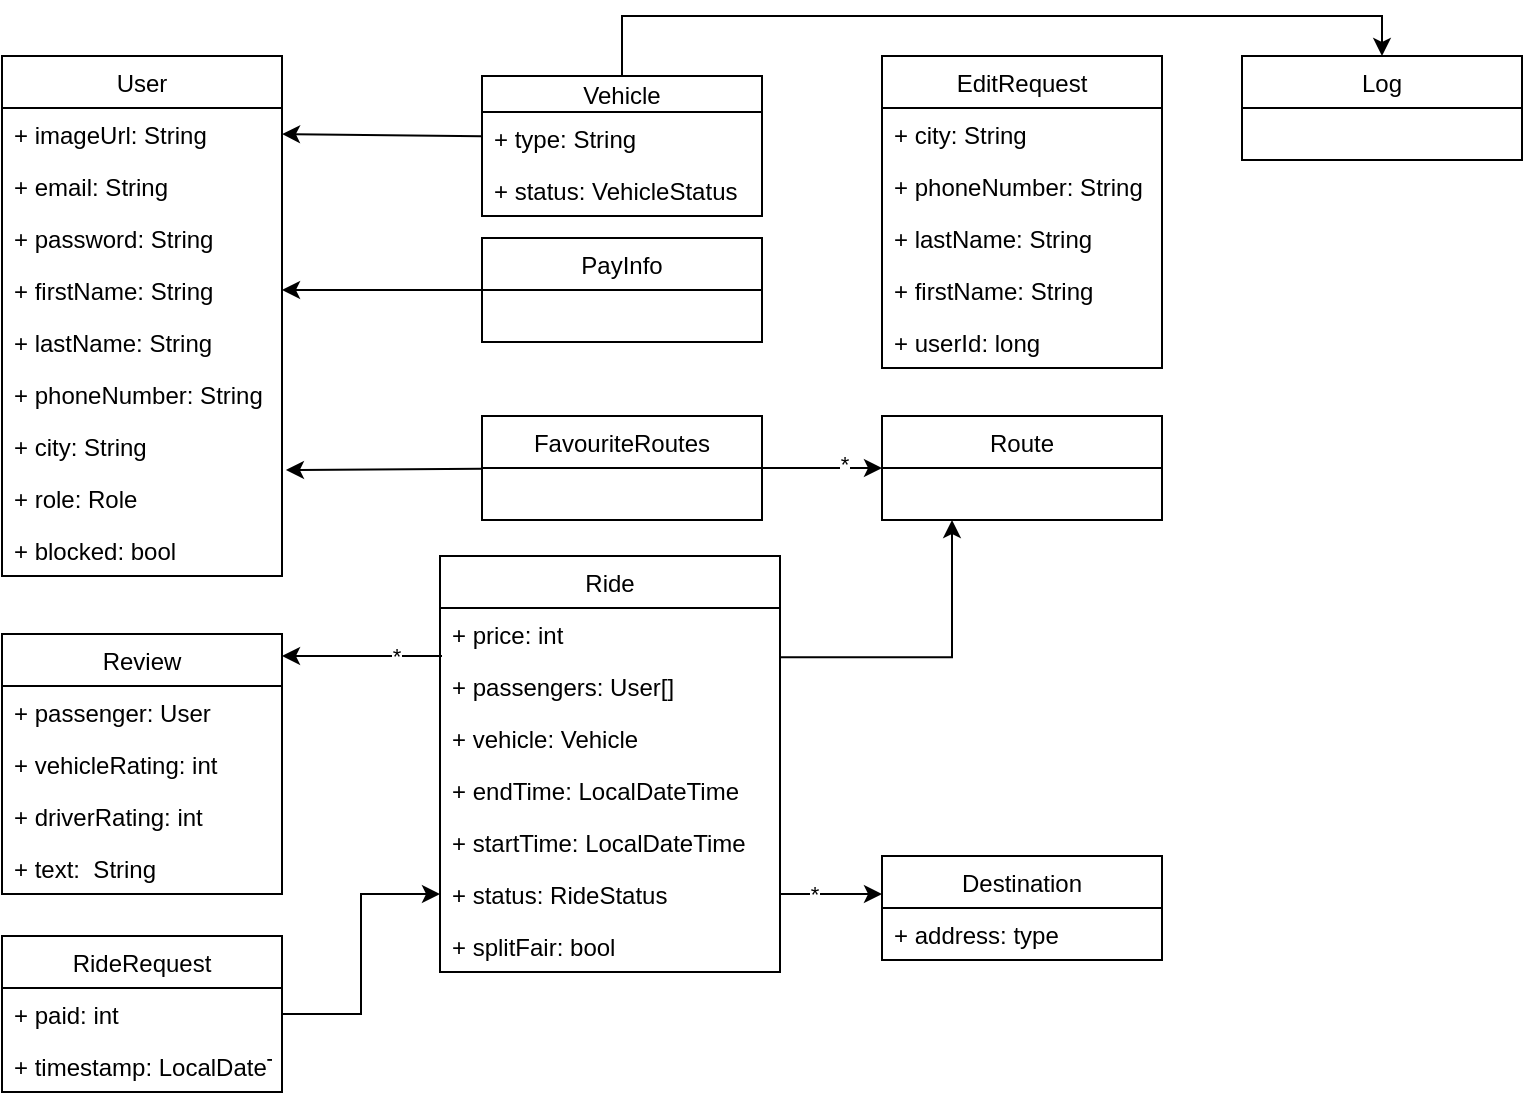 <mxfile version="20.4.1" type="github">
  <diagram id="C5RBs43oDa-KdzZeNtuy" name="Class Diagram">
    <mxGraphModel dx="1038" dy="547" grid="1" gridSize="10" guides="1" tooltips="1" connect="1" arrows="1" fold="1" page="1" pageScale="1" pageWidth="827" pageHeight="1169" math="0" shadow="0">
      <root>
        <mxCell id="WIyWlLk6GJQsqaUBKTNV-0" />
        <mxCell id="WIyWlLk6GJQsqaUBKTNV-1" parent="WIyWlLk6GJQsqaUBKTNV-0" />
        <mxCell id="1hXaBC5g1eEKrx8nEejY-0" value="User" style="swimlane;fontStyle=0;childLayout=stackLayout;horizontal=1;startSize=26;fillColor=none;horizontalStack=0;resizeParent=1;resizeParentMax=0;resizeLast=0;collapsible=1;marginBottom=0;" vertex="1" parent="WIyWlLk6GJQsqaUBKTNV-1">
          <mxGeometry x="40" y="40" width="140" height="260" as="geometry" />
        </mxCell>
        <mxCell id="1hXaBC5g1eEKrx8nEejY-54" value="+ imageUrl: String" style="text;strokeColor=none;fillColor=none;align=left;verticalAlign=top;spacingLeft=4;spacingRight=4;overflow=hidden;rotatable=0;points=[[0,0.5],[1,0.5]];portConstraint=eastwest;" vertex="1" parent="1hXaBC5g1eEKrx8nEejY-0">
          <mxGeometry y="26" width="140" height="26" as="geometry" />
        </mxCell>
        <mxCell id="1hXaBC5g1eEKrx8nEejY-1" value="+ email: String" style="text;strokeColor=none;fillColor=none;align=left;verticalAlign=top;spacingLeft=4;spacingRight=4;overflow=hidden;rotatable=0;points=[[0,0.5],[1,0.5]];portConstraint=eastwest;" vertex="1" parent="1hXaBC5g1eEKrx8nEejY-0">
          <mxGeometry y="52" width="140" height="26" as="geometry" />
        </mxCell>
        <mxCell id="1hXaBC5g1eEKrx8nEejY-2" value="+ password: String" style="text;strokeColor=none;fillColor=none;align=left;verticalAlign=top;spacingLeft=4;spacingRight=4;overflow=hidden;rotatable=0;points=[[0,0.5],[1,0.5]];portConstraint=eastwest;" vertex="1" parent="1hXaBC5g1eEKrx8nEejY-0">
          <mxGeometry y="78" width="140" height="26" as="geometry" />
        </mxCell>
        <mxCell id="1hXaBC5g1eEKrx8nEejY-3" value="+ firstName: String" style="text;strokeColor=none;fillColor=none;align=left;verticalAlign=top;spacingLeft=4;spacingRight=4;overflow=hidden;rotatable=0;points=[[0,0.5],[1,0.5]];portConstraint=eastwest;" vertex="1" parent="1hXaBC5g1eEKrx8nEejY-0">
          <mxGeometry y="104" width="140" height="26" as="geometry" />
        </mxCell>
        <mxCell id="1hXaBC5g1eEKrx8nEejY-4" value="+ lastName: String" style="text;strokeColor=none;fillColor=none;align=left;verticalAlign=top;spacingLeft=4;spacingRight=4;overflow=hidden;rotatable=0;points=[[0,0.5],[1,0.5]];portConstraint=eastwest;" vertex="1" parent="1hXaBC5g1eEKrx8nEejY-0">
          <mxGeometry y="130" width="140" height="26" as="geometry" />
        </mxCell>
        <mxCell id="1hXaBC5g1eEKrx8nEejY-6" value="+ phoneNumber: String" style="text;strokeColor=none;fillColor=none;align=left;verticalAlign=top;spacingLeft=4;spacingRight=4;overflow=hidden;rotatable=0;points=[[0,0.5],[1,0.5]];portConstraint=eastwest;" vertex="1" parent="1hXaBC5g1eEKrx8nEejY-0">
          <mxGeometry y="156" width="140" height="26" as="geometry" />
        </mxCell>
        <mxCell id="1hXaBC5g1eEKrx8nEejY-5" value="+ city: String" style="text;strokeColor=none;fillColor=none;align=left;verticalAlign=top;spacingLeft=4;spacingRight=4;overflow=hidden;rotatable=0;points=[[0,0.5],[1,0.5]];portConstraint=eastwest;" vertex="1" parent="1hXaBC5g1eEKrx8nEejY-0">
          <mxGeometry y="182" width="140" height="26" as="geometry" />
        </mxCell>
        <mxCell id="1hXaBC5g1eEKrx8nEejY-7" value="+ role: Role" style="text;strokeColor=none;fillColor=none;align=left;verticalAlign=top;spacingLeft=4;spacingRight=4;overflow=hidden;rotatable=0;points=[[0,0.5],[1,0.5]];portConstraint=eastwest;" vertex="1" parent="1hXaBC5g1eEKrx8nEejY-0">
          <mxGeometry y="208" width="140" height="26" as="geometry" />
        </mxCell>
        <mxCell id="1hXaBC5g1eEKrx8nEejY-85" value="+ blocked: bool" style="text;strokeColor=none;fillColor=none;align=left;verticalAlign=top;spacingLeft=4;spacingRight=4;overflow=hidden;rotatable=0;points=[[0,0.5],[1,0.5]];portConstraint=eastwest;" vertex="1" parent="1hXaBC5g1eEKrx8nEejY-0">
          <mxGeometry y="234" width="140" height="26" as="geometry" />
        </mxCell>
        <mxCell id="1hXaBC5g1eEKrx8nEejY-90" style="edgeStyle=orthogonalEdgeStyle;rounded=0;orthogonalLoop=1;jettySize=auto;html=1;entryX=0.5;entryY=0;entryDx=0;entryDy=0;startArrow=none;startFill=0;exitX=0.5;exitY=0;exitDx=0;exitDy=0;" edge="1" parent="WIyWlLk6GJQsqaUBKTNV-1" source="1hXaBC5g1eEKrx8nEejY-8" target="1hXaBC5g1eEKrx8nEejY-86">
          <mxGeometry relative="1" as="geometry" />
        </mxCell>
        <mxCell id="1hXaBC5g1eEKrx8nEejY-8" value="Vehicle" style="swimlane;fontStyle=0;childLayout=stackLayout;horizontal=1;startSize=18;fillColor=none;horizontalStack=0;resizeParent=1;resizeParentMax=0;resizeLast=0;collapsible=1;marginBottom=0;" vertex="1" parent="WIyWlLk6GJQsqaUBKTNV-1">
          <mxGeometry x="280" y="50" width="140" height="70" as="geometry" />
        </mxCell>
        <mxCell id="1hXaBC5g1eEKrx8nEejY-11" value="+ type: String" style="text;strokeColor=none;fillColor=none;align=left;verticalAlign=top;spacingLeft=4;spacingRight=4;overflow=hidden;rotatable=0;points=[[0,0.5],[1,0.5]];portConstraint=eastwest;" vertex="1" parent="1hXaBC5g1eEKrx8nEejY-8">
          <mxGeometry y="18" width="140" height="26" as="geometry" />
        </mxCell>
        <mxCell id="1hXaBC5g1eEKrx8nEejY-40" value="+ status: VehicleStatus" style="text;strokeColor=none;fillColor=none;align=left;verticalAlign=top;spacingLeft=4;spacingRight=4;overflow=hidden;rotatable=0;points=[[0,0.5],[1,0.5]];portConstraint=eastwest;" vertex="1" parent="1hXaBC5g1eEKrx8nEejY-8">
          <mxGeometry y="44" width="140" height="26" as="geometry" />
        </mxCell>
        <mxCell id="1hXaBC5g1eEKrx8nEejY-12" style="rounded=0;orthogonalLoop=1;jettySize=auto;html=1;entryX=1;entryY=0.5;entryDx=0;entryDy=0;" edge="1" parent="WIyWlLk6GJQsqaUBKTNV-1" source="1hXaBC5g1eEKrx8nEejY-11" target="1hXaBC5g1eEKrx8nEejY-54">
          <mxGeometry relative="1" as="geometry" />
        </mxCell>
        <mxCell id="1hXaBC5g1eEKrx8nEejY-17" style="edgeStyle=orthogonalEdgeStyle;rounded=0;orthogonalLoop=1;jettySize=auto;html=1;entryX=1;entryY=0.5;entryDx=0;entryDy=0;" edge="1" parent="WIyWlLk6GJQsqaUBKTNV-1" source="1hXaBC5g1eEKrx8nEejY-13" target="1hXaBC5g1eEKrx8nEejY-3">
          <mxGeometry relative="1" as="geometry">
            <mxPoint x="210" y="157" as="targetPoint" />
            <Array as="points" />
          </mxGeometry>
        </mxCell>
        <mxCell id="1hXaBC5g1eEKrx8nEejY-13" value="PayInfo" style="swimlane;fontStyle=0;childLayout=stackLayout;horizontal=1;startSize=26;fillColor=none;horizontalStack=0;resizeParent=1;resizeParentMax=0;resizeLast=0;collapsible=1;marginBottom=0;" vertex="1" parent="WIyWlLk6GJQsqaUBKTNV-1">
          <mxGeometry x="280" y="131" width="140" height="52" as="geometry" />
        </mxCell>
        <mxCell id="1hXaBC5g1eEKrx8nEejY-72" style="edgeStyle=orthogonalEdgeStyle;rounded=0;orthogonalLoop=1;jettySize=auto;html=1;entryX=0.25;entryY=1;entryDx=0;entryDy=0;startArrow=none;startFill=0;exitX=1.001;exitY=0.946;exitDx=0;exitDy=0;exitPerimeter=0;" edge="1" parent="WIyWlLk6GJQsqaUBKTNV-1" source="1hXaBC5g1eEKrx8nEejY-19" target="1hXaBC5g1eEKrx8nEejY-70">
          <mxGeometry relative="1" as="geometry" />
        </mxCell>
        <mxCell id="1hXaBC5g1eEKrx8nEejY-18" value="Ride" style="swimlane;fontStyle=0;childLayout=stackLayout;horizontal=1;startSize=26;fillColor=none;horizontalStack=0;resizeParent=1;resizeParentMax=0;resizeLast=0;collapsible=1;marginBottom=0;" vertex="1" parent="WIyWlLk6GJQsqaUBKTNV-1">
          <mxGeometry x="259" y="290" width="170" height="208" as="geometry" />
        </mxCell>
        <mxCell id="1hXaBC5g1eEKrx8nEejY-19" value="+ price: int" style="text;strokeColor=none;fillColor=none;align=left;verticalAlign=top;spacingLeft=4;spacingRight=4;overflow=hidden;rotatable=0;points=[[0,0.5],[1,0.5]];portConstraint=eastwest;" vertex="1" parent="1hXaBC5g1eEKrx8nEejY-18">
          <mxGeometry y="26" width="170" height="26" as="geometry" />
        </mxCell>
        <mxCell id="1hXaBC5g1eEKrx8nEejY-23" value="+ passengers: User[]" style="text;strokeColor=none;fillColor=none;align=left;verticalAlign=top;spacingLeft=4;spacingRight=4;overflow=hidden;rotatable=0;points=[[0,0.5],[1,0.5]];portConstraint=eastwest;" vertex="1" parent="1hXaBC5g1eEKrx8nEejY-18">
          <mxGeometry y="52" width="170" height="26" as="geometry" />
        </mxCell>
        <mxCell id="1hXaBC5g1eEKrx8nEejY-24" value="+ vehicle: Vehicle" style="text;strokeColor=none;fillColor=none;align=left;verticalAlign=top;spacingLeft=4;spacingRight=4;overflow=hidden;rotatable=0;points=[[0,0.5],[1,0.5]];portConstraint=eastwest;" vertex="1" parent="1hXaBC5g1eEKrx8nEejY-18">
          <mxGeometry y="78" width="170" height="26" as="geometry" />
        </mxCell>
        <mxCell id="1hXaBC5g1eEKrx8nEejY-30" value="+ endTime: LocalDateTime" style="text;strokeColor=none;fillColor=none;align=left;verticalAlign=top;spacingLeft=4;spacingRight=4;overflow=hidden;rotatable=0;points=[[0,0.5],[1,0.5]];portConstraint=eastwest;" vertex="1" parent="1hXaBC5g1eEKrx8nEejY-18">
          <mxGeometry y="104" width="170" height="26" as="geometry" />
        </mxCell>
        <mxCell id="1hXaBC5g1eEKrx8nEejY-27" value="+ startTime: LocalDateTime" style="text;strokeColor=none;fillColor=none;align=left;verticalAlign=top;spacingLeft=4;spacingRight=4;overflow=hidden;rotatable=0;points=[[0,0.5],[1,0.5]];portConstraint=eastwest;" vertex="1" parent="1hXaBC5g1eEKrx8nEejY-18">
          <mxGeometry y="130" width="170" height="26" as="geometry" />
        </mxCell>
        <mxCell id="1hXaBC5g1eEKrx8nEejY-39" value="+ status: RideStatus" style="text;strokeColor=none;fillColor=none;align=left;verticalAlign=top;spacingLeft=4;spacingRight=4;overflow=hidden;rotatable=0;points=[[0,0.5],[1,0.5]];portConstraint=eastwest;" vertex="1" parent="1hXaBC5g1eEKrx8nEejY-18">
          <mxGeometry y="156" width="170" height="26" as="geometry" />
        </mxCell>
        <mxCell id="1hXaBC5g1eEKrx8nEejY-43" value="+ splitFair: bool" style="text;strokeColor=none;fillColor=none;align=left;verticalAlign=top;spacingLeft=4;spacingRight=4;overflow=hidden;rotatable=0;points=[[0,0.5],[1,0.5]];portConstraint=eastwest;" vertex="1" parent="1hXaBC5g1eEKrx8nEejY-18">
          <mxGeometry y="182" width="170" height="26" as="geometry" />
        </mxCell>
        <mxCell id="1hXaBC5g1eEKrx8nEejY-34" value="Destination" style="swimlane;fontStyle=0;childLayout=stackLayout;horizontal=1;startSize=26;fillColor=none;horizontalStack=0;resizeParent=1;resizeParentMax=0;resizeLast=0;collapsible=1;marginBottom=0;" vertex="1" parent="WIyWlLk6GJQsqaUBKTNV-1">
          <mxGeometry x="480" y="440" width="140" height="52" as="geometry" />
        </mxCell>
        <mxCell id="1hXaBC5g1eEKrx8nEejY-37" value="+ address: type" style="text;strokeColor=none;fillColor=none;align=left;verticalAlign=top;spacingLeft=4;spacingRight=4;overflow=hidden;rotatable=0;points=[[0,0.5],[1,0.5]];portConstraint=eastwest;" vertex="1" parent="1hXaBC5g1eEKrx8nEejY-34">
          <mxGeometry y="26" width="140" height="26" as="geometry" />
        </mxCell>
        <mxCell id="1hXaBC5g1eEKrx8nEejY-41" style="rounded=0;orthogonalLoop=1;jettySize=auto;html=1;startArrow=none;startFill=0;exitX=1;exitY=0.5;exitDx=0;exitDy=0;" edge="1" parent="WIyWlLk6GJQsqaUBKTNV-1" source="1hXaBC5g1eEKrx8nEejY-39">
          <mxGeometry relative="1" as="geometry">
            <mxPoint x="430" y="480" as="sourcePoint" />
            <mxPoint x="480" y="459" as="targetPoint" />
          </mxGeometry>
        </mxCell>
        <mxCell id="1hXaBC5g1eEKrx8nEejY-42" value="*" style="edgeLabel;html=1;align=center;verticalAlign=middle;resizable=0;points=[];" vertex="1" connectable="0" parent="1hXaBC5g1eEKrx8nEejY-41">
          <mxGeometry x="-0.343" relative="1" as="geometry">
            <mxPoint as="offset" />
          </mxGeometry>
        </mxCell>
        <mxCell id="1hXaBC5g1eEKrx8nEejY-44" value="Review" style="swimlane;fontStyle=0;childLayout=stackLayout;horizontal=1;startSize=26;fillColor=none;horizontalStack=0;resizeParent=1;resizeParentMax=0;resizeLast=0;collapsible=1;marginBottom=0;" vertex="1" parent="WIyWlLk6GJQsqaUBKTNV-1">
          <mxGeometry x="40" y="329" width="140" height="130" as="geometry" />
        </mxCell>
        <mxCell id="1hXaBC5g1eEKrx8nEejY-46" value="+ passenger: User" style="text;strokeColor=none;fillColor=none;align=left;verticalAlign=top;spacingLeft=4;spacingRight=4;overflow=hidden;rotatable=0;points=[[0,0.5],[1,0.5]];portConstraint=eastwest;" vertex="1" parent="1hXaBC5g1eEKrx8nEejY-44">
          <mxGeometry y="26" width="140" height="26" as="geometry" />
        </mxCell>
        <mxCell id="1hXaBC5g1eEKrx8nEejY-45" value="+ vehicleRating: int" style="text;strokeColor=none;fillColor=none;align=left;verticalAlign=top;spacingLeft=4;spacingRight=4;overflow=hidden;rotatable=0;points=[[0,0.5],[1,0.5]];portConstraint=eastwest;" vertex="1" parent="1hXaBC5g1eEKrx8nEejY-44">
          <mxGeometry y="52" width="140" height="26" as="geometry" />
        </mxCell>
        <mxCell id="1hXaBC5g1eEKrx8nEejY-47" value="+ driverRating: int" style="text;strokeColor=none;fillColor=none;align=left;verticalAlign=top;spacingLeft=4;spacingRight=4;overflow=hidden;rotatable=0;points=[[0,0.5],[1,0.5]];portConstraint=eastwest;" vertex="1" parent="1hXaBC5g1eEKrx8nEejY-44">
          <mxGeometry y="78" width="140" height="26" as="geometry" />
        </mxCell>
        <mxCell id="1hXaBC5g1eEKrx8nEejY-80" value="+ text:  String" style="text;strokeColor=none;fillColor=none;align=left;verticalAlign=top;spacingLeft=4;spacingRight=4;overflow=hidden;rotatable=0;points=[[0,0.5],[1,0.5]];portConstraint=eastwest;" vertex="1" parent="1hXaBC5g1eEKrx8nEejY-44">
          <mxGeometry y="104" width="140" height="26" as="geometry" />
        </mxCell>
        <mxCell id="1hXaBC5g1eEKrx8nEejY-48" style="rounded=0;orthogonalLoop=1;jettySize=auto;html=1;startArrow=none;startFill=0;" edge="1" parent="WIyWlLk6GJQsqaUBKTNV-1">
          <mxGeometry relative="1" as="geometry">
            <mxPoint x="260" y="340" as="sourcePoint" />
            <mxPoint x="180" y="340" as="targetPoint" />
          </mxGeometry>
        </mxCell>
        <mxCell id="1hXaBC5g1eEKrx8nEejY-49" value="*" style="edgeLabel;html=1;align=center;verticalAlign=middle;resizable=0;points=[];" vertex="1" connectable="0" parent="1hXaBC5g1eEKrx8nEejY-48">
          <mxGeometry x="-0.416" relative="1" as="geometry">
            <mxPoint as="offset" />
          </mxGeometry>
        </mxCell>
        <mxCell id="1hXaBC5g1eEKrx8nEejY-50" value="EditRequest" style="swimlane;fontStyle=0;childLayout=stackLayout;horizontal=1;startSize=26;fillColor=none;horizontalStack=0;resizeParent=1;resizeParentMax=0;resizeLast=0;collapsible=1;marginBottom=0;" vertex="1" parent="WIyWlLk6GJQsqaUBKTNV-1">
          <mxGeometry x="480" y="40" width="140" height="156" as="geometry" />
        </mxCell>
        <mxCell id="1hXaBC5g1eEKrx8nEejY-58" value="+ city: String" style="text;strokeColor=none;fillColor=none;align=left;verticalAlign=top;spacingLeft=4;spacingRight=4;overflow=hidden;rotatable=0;points=[[0,0.5],[1,0.5]];portConstraint=eastwest;" vertex="1" parent="1hXaBC5g1eEKrx8nEejY-50">
          <mxGeometry y="26" width="140" height="26" as="geometry" />
        </mxCell>
        <mxCell id="1hXaBC5g1eEKrx8nEejY-57" value="+ phoneNumber: String" style="text;strokeColor=none;fillColor=none;align=left;verticalAlign=top;spacingLeft=4;spacingRight=4;overflow=hidden;rotatable=0;points=[[0,0.5],[1,0.5]];portConstraint=eastwest;" vertex="1" parent="1hXaBC5g1eEKrx8nEejY-50">
          <mxGeometry y="52" width="140" height="26" as="geometry" />
        </mxCell>
        <mxCell id="1hXaBC5g1eEKrx8nEejY-56" value="+ lastName: String" style="text;strokeColor=none;fillColor=none;align=left;verticalAlign=top;spacingLeft=4;spacingRight=4;overflow=hidden;rotatable=0;points=[[0,0.5],[1,0.5]];portConstraint=eastwest;" vertex="1" parent="1hXaBC5g1eEKrx8nEejY-50">
          <mxGeometry y="78" width="140" height="26" as="geometry" />
        </mxCell>
        <mxCell id="1hXaBC5g1eEKrx8nEejY-55" value="+ firstName: String" style="text;strokeColor=none;fillColor=none;align=left;verticalAlign=top;spacingLeft=4;spacingRight=4;overflow=hidden;rotatable=0;points=[[0,0.5],[1,0.5]];portConstraint=eastwest;" vertex="1" parent="1hXaBC5g1eEKrx8nEejY-50">
          <mxGeometry y="104" width="140" height="26" as="geometry" />
        </mxCell>
        <mxCell id="1hXaBC5g1eEKrx8nEejY-60" value="+ userId: long" style="text;strokeColor=none;fillColor=none;align=left;verticalAlign=top;spacingLeft=4;spacingRight=4;overflow=hidden;rotatable=0;points=[[0,0.5],[1,0.5]];portConstraint=eastwest;" vertex="1" parent="1hXaBC5g1eEKrx8nEejY-50">
          <mxGeometry y="130" width="140" height="26" as="geometry" />
        </mxCell>
        <mxCell id="1hXaBC5g1eEKrx8nEejY-70" value="Route" style="swimlane;fontStyle=0;childLayout=stackLayout;horizontal=1;startSize=26;fillColor=none;horizontalStack=0;resizeParent=1;resizeParentMax=0;resizeLast=0;collapsible=1;marginBottom=0;" vertex="1" parent="WIyWlLk6GJQsqaUBKTNV-1">
          <mxGeometry x="480" y="220" width="140" height="52" as="geometry" />
        </mxCell>
        <mxCell id="1hXaBC5g1eEKrx8nEejY-74" value="RideRequest" style="swimlane;fontStyle=0;childLayout=stackLayout;horizontal=1;startSize=26;fillColor=none;horizontalStack=0;resizeParent=1;resizeParentMax=0;resizeLast=0;collapsible=1;marginBottom=0;" vertex="1" parent="WIyWlLk6GJQsqaUBKTNV-1">
          <mxGeometry x="40" y="480" width="140" height="78" as="geometry" />
        </mxCell>
        <mxCell id="1hXaBC5g1eEKrx8nEejY-79" value="+ paid: int" style="text;strokeColor=none;fillColor=none;align=left;verticalAlign=top;spacingLeft=4;spacingRight=4;overflow=hidden;rotatable=0;points=[[0,0.5],[1,0.5]];portConstraint=eastwest;" vertex="1" parent="1hXaBC5g1eEKrx8nEejY-74">
          <mxGeometry y="26" width="140" height="26" as="geometry" />
        </mxCell>
        <mxCell id="1hXaBC5g1eEKrx8nEejY-77" value="+ timestamp: LocalDateTime" style="text;strokeColor=none;fillColor=none;align=left;verticalAlign=top;spacingLeft=4;spacingRight=4;overflow=hidden;rotatable=0;points=[[0,0.5],[1,0.5]];portConstraint=eastwest;" vertex="1" parent="1hXaBC5g1eEKrx8nEejY-74">
          <mxGeometry y="52" width="140" height="26" as="geometry" />
        </mxCell>
        <mxCell id="1hXaBC5g1eEKrx8nEejY-78" style="edgeStyle=orthogonalEdgeStyle;rounded=0;orthogonalLoop=1;jettySize=auto;html=1;entryX=0;entryY=0.5;entryDx=0;entryDy=0;startArrow=none;startFill=0;exitX=1;exitY=0.5;exitDx=0;exitDy=0;" edge="1" parent="WIyWlLk6GJQsqaUBKTNV-1" source="1hXaBC5g1eEKrx8nEejY-79" target="1hXaBC5g1eEKrx8nEejY-39">
          <mxGeometry relative="1" as="geometry" />
        </mxCell>
        <mxCell id="1hXaBC5g1eEKrx8nEejY-82" style="edgeStyle=none;rounded=0;orthogonalLoop=1;jettySize=auto;html=1;entryX=1.014;entryY=-0.038;entryDx=0;entryDy=0;entryPerimeter=0;startArrow=none;startFill=0;" edge="1" parent="WIyWlLk6GJQsqaUBKTNV-1" source="1hXaBC5g1eEKrx8nEejY-81" target="1hXaBC5g1eEKrx8nEejY-7">
          <mxGeometry relative="1" as="geometry" />
        </mxCell>
        <mxCell id="1hXaBC5g1eEKrx8nEejY-83" style="edgeStyle=none;rounded=0;orthogonalLoop=1;jettySize=auto;html=1;startArrow=none;startFill=0;entryX=0;entryY=0.5;entryDx=0;entryDy=0;" edge="1" parent="WIyWlLk6GJQsqaUBKTNV-1" source="1hXaBC5g1eEKrx8nEejY-81" target="1hXaBC5g1eEKrx8nEejY-70">
          <mxGeometry relative="1" as="geometry">
            <mxPoint x="610" y="250" as="targetPoint" />
          </mxGeometry>
        </mxCell>
        <mxCell id="1hXaBC5g1eEKrx8nEejY-84" value="*" style="edgeLabel;html=1;align=center;verticalAlign=middle;resizable=0;points=[];" vertex="1" connectable="0" parent="1hXaBC5g1eEKrx8nEejY-83">
          <mxGeometry x="0.362" y="2" relative="1" as="geometry">
            <mxPoint as="offset" />
          </mxGeometry>
        </mxCell>
        <mxCell id="1hXaBC5g1eEKrx8nEejY-81" value="FavouriteRoutes" style="swimlane;fontStyle=0;childLayout=stackLayout;horizontal=1;startSize=26;fillColor=none;horizontalStack=0;resizeParent=1;resizeParentMax=0;resizeLast=0;collapsible=1;marginBottom=0;" vertex="1" parent="WIyWlLk6GJQsqaUBKTNV-1">
          <mxGeometry x="280" y="220" width="140" height="52" as="geometry" />
        </mxCell>
        <mxCell id="1hXaBC5g1eEKrx8nEejY-86" value="Log" style="swimlane;fontStyle=0;childLayout=stackLayout;horizontal=1;startSize=26;fillColor=none;horizontalStack=0;resizeParent=1;resizeParentMax=0;resizeLast=0;collapsible=1;marginBottom=0;" vertex="1" parent="WIyWlLk6GJQsqaUBKTNV-1">
          <mxGeometry x="660" y="40" width="140" height="52" as="geometry" />
        </mxCell>
      </root>
    </mxGraphModel>
  </diagram>
</mxfile>
